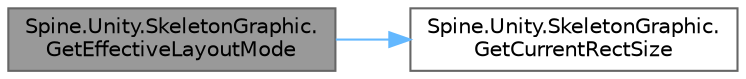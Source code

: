 digraph "Spine.Unity.SkeletonGraphic.GetEffectiveLayoutMode"
{
 // LATEX_PDF_SIZE
  bgcolor="transparent";
  edge [fontname=Helvetica,fontsize=10,labelfontname=Helvetica,labelfontsize=10];
  node [fontname=Helvetica,fontsize=10,shape=box,height=0.2,width=0.4];
  rankdir="LR";
  Node1 [id="Node000001",label="Spine.Unity.SkeletonGraphic.\lGetEffectiveLayoutMode",height=0.2,width=0.4,color="gray40", fillcolor="grey60", style="filled", fontcolor="black",tooltip="LayoutMode FitInParent and EnvelopeParent actually result in HeightControlsWidth or WidthControlsHeig..."];
  Node1 -> Node2 [id="edge1_Node000001_Node000002",color="steelblue1",style="solid",tooltip=" "];
  Node2 [id="Node000002",label="Spine.Unity.SkeletonGraphic.\lGetCurrentRectSize",height=0.2,width=0.4,color="grey40", fillcolor="white", style="filled",URL="$class_spine_1_1_unity_1_1_skeleton_graphic.html#a13f2f50f893bd1f129c69904ef738a0e",tooltip=" "];
}
